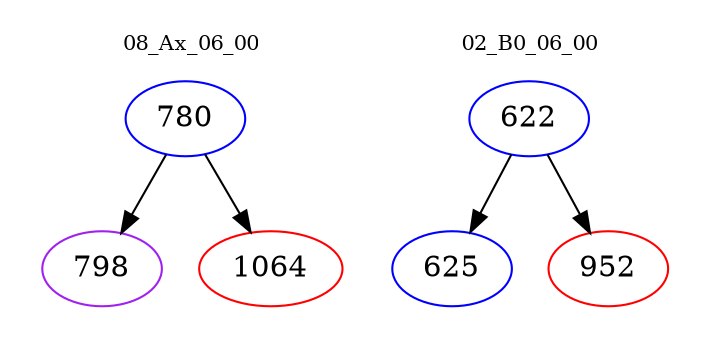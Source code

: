 digraph{
subgraph cluster_0 {
color = white
label = "08_Ax_06_00";
fontsize=10;
T0_780 [label="780", color="blue"]
T0_780 -> T0_798 [color="black"]
T0_798 [label="798", color="purple"]
T0_780 -> T0_1064 [color="black"]
T0_1064 [label="1064", color="red"]
}
subgraph cluster_1 {
color = white
label = "02_B0_06_00";
fontsize=10;
T1_622 [label="622", color="blue"]
T1_622 -> T1_625 [color="black"]
T1_625 [label="625", color="blue"]
T1_622 -> T1_952 [color="black"]
T1_952 [label="952", color="red"]
}
}
